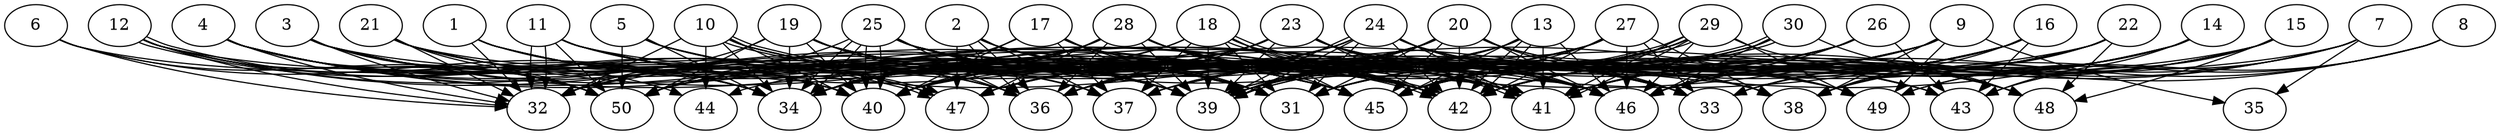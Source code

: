 // DAG automatically generated by daggen at Thu Oct  3 14:07:57 2019
// ./daggen --dot -n 50 --ccr 0.5 --fat 0.9 --regular 0.9 --density 0.9 --mindata 5242880 --maxdata 52428800 
digraph G {
  1 [size="33236992", alpha="0.05", expect_size="16618496"] 
  1 -> 31 [size ="16618496"]
  1 -> 32 [size ="16618496"]
  1 -> 36 [size ="16618496"]
  1 -> 39 [size ="16618496"]
  1 -> 40 [size ="16618496"]
  1 -> 45 [size ="16618496"]
  2 [size="46702592", alpha="0.08", expect_size="23351296"] 
  2 -> 31 [size ="23351296"]
  2 -> 36 [size ="23351296"]
  2 -> 36 [size ="23351296"]
  2 -> 37 [size ="23351296"]
  2 -> 42 [size ="23351296"]
  2 -> 46 [size ="23351296"]
  2 -> 47 [size ="23351296"]
  3 [size="97030144", alpha="0.06", expect_size="48515072"] 
  3 -> 32 [size ="48515072"]
  3 -> 36 [size ="48515072"]
  3 -> 40 [size ="48515072"]
  3 -> 41 [size ="48515072"]
  3 -> 44 [size ="48515072"]
  3 -> 45 [size ="48515072"]
  3 -> 46 [size ="48515072"]
  3 -> 50 [size ="48515072"]
  4 [size="52740096", alpha="0.19", expect_size="26370048"] 
  4 -> 32 [size ="26370048"]
  4 -> 34 [size ="26370048"]
  4 -> 37 [size ="26370048"]
  4 -> 39 [size ="26370048"]
  4 -> 40 [size ="26370048"]
  4 -> 42 [size ="26370048"]
  4 -> 45 [size ="26370048"]
  4 -> 47 [size ="26370048"]
  4 -> 50 [size ="26370048"]
  5 [size="98170880", alpha="0.14", expect_size="49085440"] 
  5 -> 34 [size ="49085440"]
  5 -> 37 [size ="49085440"]
  5 -> 39 [size ="49085440"]
  5 -> 45 [size ="49085440"]
  5 -> 49 [size ="49085440"]
  5 -> 50 [size ="49085440"]
  6 [size="38619136", alpha="0.06", expect_size="19309568"] 
  6 -> 32 [size ="19309568"]
  6 -> 34 [size ="19309568"]
  6 -> 42 [size ="19309568"]
  6 -> 50 [size ="19309568"]
  7 [size="62664704", alpha="0.15", expect_size="31332352"] 
  7 -> 33 [size ="31332352"]
  7 -> 35 [size ="31332352"]
  7 -> 40 [size ="31332352"]
  7 -> 41 [size ="31332352"]
  7 -> 42 [size ="31332352"]
  7 -> 49 [size ="31332352"]
  8 [size="16766976", alpha="0.09", expect_size="8383488"] 
  8 -> 38 [size ="8383488"]
  8 -> 42 [size ="8383488"]
  8 -> 46 [size ="8383488"]
  8 -> 49 [size ="8383488"]
  9 [size="63506432", alpha="0.02", expect_size="31753216"] 
  9 -> 31 [size ="31753216"]
  9 -> 35 [size ="31753216"]
  9 -> 37 [size ="31753216"]
  9 -> 38 [size ="31753216"]
  9 -> 39 [size ="31753216"]
  9 -> 41 [size ="31753216"]
  9 -> 42 [size ="31753216"]
  9 -> 44 [size ="31753216"]
  9 -> 45 [size ="31753216"]
  9 -> 49 [size ="31753216"]
  10 [size="69115904", alpha="0.05", expect_size="34557952"] 
  10 -> 31 [size ="34557952"]
  10 -> 32 [size ="34557952"]
  10 -> 34 [size ="34557952"]
  10 -> 39 [size ="34557952"]
  10 -> 40 [size ="34557952"]
  10 -> 42 [size ="34557952"]
  10 -> 42 [size ="34557952"]
  10 -> 44 [size ="34557952"]
  10 -> 45 [size ="34557952"]
  10 -> 46 [size ="34557952"]
  11 [size="57268224", alpha="0.02", expect_size="28634112"] 
  11 -> 32 [size ="28634112"]
  11 -> 32 [size ="28634112"]
  11 -> 36 [size ="28634112"]
  11 -> 42 [size ="28634112"]
  11 -> 45 [size ="28634112"]
  11 -> 46 [size ="28634112"]
  11 -> 47 [size ="28634112"]
  11 -> 49 [size ="28634112"]
  11 -> 50 [size ="28634112"]
  12 [size="78856192", alpha="0.18", expect_size="39428096"] 
  12 -> 31 [size ="39428096"]
  12 -> 32 [size ="39428096"]
  12 -> 34 [size ="39428096"]
  12 -> 39 [size ="39428096"]
  12 -> 42 [size ="39428096"]
  12 -> 47 [size ="39428096"]
  12 -> 47 [size ="39428096"]
  12 -> 50 [size ="39428096"]
  13 [size="19890176", alpha="0.20", expect_size="9945088"] 
  13 -> 39 [size ="9945088"]
  13 -> 40 [size ="9945088"]
  13 -> 41 [size ="9945088"]
  13 -> 42 [size ="9945088"]
  13 -> 42 [size ="9945088"]
  13 -> 45 [size ="9945088"]
  13 -> 46 [size ="9945088"]
  13 -> 47 [size ="9945088"]
  14 [size="49696768", alpha="0.07", expect_size="24848384"] 
  14 -> 33 [size ="24848384"]
  14 -> 38 [size ="24848384"]
  14 -> 41 [size ="24848384"]
  14 -> 42 [size ="24848384"]
  14 -> 43 [size ="24848384"]
  14 -> 45 [size ="24848384"]
  14 -> 46 [size ="24848384"]
  14 -> 47 [size ="24848384"]
  15 [size="46860288", alpha="0.06", expect_size="23430144"] 
  15 -> 41 [size ="23430144"]
  15 -> 42 [size ="23430144"]
  15 -> 43 [size ="23430144"]
  15 -> 46 [size ="23430144"]
  15 -> 48 [size ="23430144"]
  15 -> 50 [size ="23430144"]
  16 [size="19263488", alpha="0.17", expect_size="9631744"] 
  16 -> 31 [size ="9631744"]
  16 -> 34 [size ="9631744"]
  16 -> 37 [size ="9631744"]
  16 -> 38 [size ="9631744"]
  16 -> 41 [size ="9631744"]
  16 -> 42 [size ="9631744"]
  16 -> 43 [size ="9631744"]
  16 -> 45 [size ="9631744"]
  16 -> 46 [size ="9631744"]
  17 [size="49403904", alpha="0.04", expect_size="24701952"] 
  17 -> 31 [size ="24701952"]
  17 -> 34 [size ="24701952"]
  17 -> 37 [size ="24701952"]
  17 -> 38 [size ="24701952"]
  17 -> 39 [size ="24701952"]
  17 -> 40 [size ="24701952"]
  17 -> 41 [size ="24701952"]
  17 -> 42 [size ="24701952"]
  18 [size="25006080", alpha="0.06", expect_size="12503040"] 
  18 -> 31 [size ="12503040"]
  18 -> 34 [size ="12503040"]
  18 -> 37 [size ="12503040"]
  18 -> 39 [size ="12503040"]
  18 -> 40 [size ="12503040"]
  18 -> 41 [size ="12503040"]
  18 -> 41 [size ="12503040"]
  18 -> 42 [size ="12503040"]
  18 -> 45 [size ="12503040"]
  18 -> 46 [size ="12503040"]
  19 [size="68937728", alpha="0.17", expect_size="34468864"] 
  19 -> 31 [size ="34468864"]
  19 -> 32 [size ="34468864"]
  19 -> 33 [size ="34468864"]
  19 -> 34 [size ="34468864"]
  19 -> 36 [size ="34468864"]
  19 -> 39 [size ="34468864"]
  19 -> 40 [size ="34468864"]
  19 -> 41 [size ="34468864"]
  19 -> 42 [size ="34468864"]
  19 -> 45 [size ="34468864"]
  19 -> 46 [size ="34468864"]
  19 -> 50 [size ="34468864"]
  20 [size="79484928", alpha="0.11", expect_size="39742464"] 
  20 -> 31 [size ="39742464"]
  20 -> 33 [size ="39742464"]
  20 -> 34 [size ="39742464"]
  20 -> 36 [size ="39742464"]
  20 -> 37 [size ="39742464"]
  20 -> 39 [size ="39742464"]
  20 -> 40 [size ="39742464"]
  20 -> 42 [size ="39742464"]
  20 -> 43 [size ="39742464"]
  20 -> 45 [size ="39742464"]
  20 -> 46 [size ="39742464"]
  20 -> 48 [size ="39742464"]
  20 -> 50 [size ="39742464"]
  21 [size="101521408", alpha="0.10", expect_size="50760704"] 
  21 -> 32 [size ="50760704"]
  21 -> 34 [size ="50760704"]
  21 -> 38 [size ="50760704"]
  21 -> 39 [size ="50760704"]
  21 -> 40 [size ="50760704"]
  21 -> 41 [size ="50760704"]
  21 -> 50 [size ="50760704"]
  22 [size="14331904", alpha="0.16", expect_size="7165952"] 
  22 -> 32 [size ="7165952"]
  22 -> 33 [size ="7165952"]
  22 -> 38 [size ="7165952"]
  22 -> 39 [size ="7165952"]
  22 -> 45 [size ="7165952"]
  22 -> 46 [size ="7165952"]
  22 -> 48 [size ="7165952"]
  23 [size="97421312", alpha="0.01", expect_size="48710656"] 
  23 -> 32 [size ="48710656"]
  23 -> 33 [size ="48710656"]
  23 -> 34 [size ="48710656"]
  23 -> 36 [size ="48710656"]
  23 -> 38 [size ="48710656"]
  23 -> 39 [size ="48710656"]
  23 -> 40 [size ="48710656"]
  23 -> 41 [size ="48710656"]
  23 -> 42 [size ="48710656"]
  23 -> 46 [size ="48710656"]
  23 -> 48 [size ="48710656"]
  23 -> 50 [size ="48710656"]
  24 [size="95154176", alpha="0.15", expect_size="47577088"] 
  24 -> 31 [size ="47577088"]
  24 -> 33 [size ="47577088"]
  24 -> 34 [size ="47577088"]
  24 -> 36 [size ="47577088"]
  24 -> 39 [size ="47577088"]
  24 -> 39 [size ="47577088"]
  24 -> 40 [size ="47577088"]
  24 -> 41 [size ="47577088"]
  24 -> 42 [size ="47577088"]
  24 -> 46 [size ="47577088"]
  24 -> 47 [size ="47577088"]
  24 -> 49 [size ="47577088"]
  25 [size="34879488", alpha="0.07", expect_size="17439744"] 
  25 -> 33 [size ="17439744"]
  25 -> 34 [size ="17439744"]
  25 -> 34 [size ="17439744"]
  25 -> 36 [size ="17439744"]
  25 -> 39 [size ="17439744"]
  25 -> 40 [size ="17439744"]
  25 -> 40 [size ="17439744"]
  25 -> 41 [size ="17439744"]
  25 -> 42 [size ="17439744"]
  25 -> 43 [size ="17439744"]
  25 -> 46 [size ="17439744"]
  25 -> 50 [size ="17439744"]
  26 [size="62904320", alpha="0.05", expect_size="31452160"] 
  26 -> 31 [size ="31452160"]
  26 -> 36 [size ="31452160"]
  26 -> 39 [size ="31452160"]
  26 -> 42 [size ="31452160"]
  26 -> 43 [size ="31452160"]
  26 -> 45 [size ="31452160"]
  26 -> 46 [size ="31452160"]
  27 [size="47886336", alpha="0.15", expect_size="23943168"] 
  27 -> 33 [size ="23943168"]
  27 -> 34 [size ="23943168"]
  27 -> 36 [size ="23943168"]
  27 -> 38 [size ="23943168"]
  27 -> 39 [size ="23943168"]
  27 -> 42 [size ="23943168"]
  27 -> 45 [size ="23943168"]
  27 -> 46 [size ="23943168"]
  27 -> 47 [size ="23943168"]
  28 [size="67536896", alpha="0.05", expect_size="33768448"] 
  28 -> 32 [size ="33768448"]
  28 -> 34 [size ="33768448"]
  28 -> 36 [size ="33768448"]
  28 -> 38 [size ="33768448"]
  28 -> 39 [size ="33768448"]
  28 -> 40 [size ="33768448"]
  28 -> 41 [size ="33768448"]
  28 -> 42 [size ="33768448"]
  28 -> 43 [size ="33768448"]
  28 -> 45 [size ="33768448"]
  28 -> 46 [size ="33768448"]
  28 -> 47 [size ="33768448"]
  29 [size="95049728", alpha="0.07", expect_size="47524864"] 
  29 -> 31 [size ="47524864"]
  29 -> 34 [size ="47524864"]
  29 -> 36 [size ="47524864"]
  29 -> 39 [size ="47524864"]
  29 -> 39 [size ="47524864"]
  29 -> 41 [size ="47524864"]
  29 -> 41 [size ="47524864"]
  29 -> 45 [size ="47524864"]
  29 -> 46 [size ="47524864"]
  29 -> 47 [size ="47524864"]
  29 -> 48 [size ="47524864"]
  29 -> 49 [size ="47524864"]
  30 [size="81889280", alpha="0.02", expect_size="40944640"] 
  30 -> 31 [size ="40944640"]
  30 -> 36 [size ="40944640"]
  30 -> 39 [size ="40944640"]
  30 -> 39 [size ="40944640"]
  30 -> 45 [size ="40944640"]
  30 -> 46 [size ="40944640"]
  30 -> 48 [size ="40944640"]
  31 [size="40077312", alpha="0.06", expect_size="20038656"] 
  32 [size="86734848", alpha="0.05", expect_size="43367424"] 
  33 [size="69341184", alpha="0.05", expect_size="34670592"] 
  34 [size="74436608", alpha="0.14", expect_size="37218304"] 
  35 [size="49905664", alpha="0.11", expect_size="24952832"] 
  36 [size="83435520", alpha="0.10", expect_size="41717760"] 
  37 [size="14415872", alpha="0.16", expect_size="7207936"] 
  38 [size="83769344", alpha="0.06", expect_size="41884672"] 
  39 [size="14663680", alpha="0.09", expect_size="7331840"] 
  40 [size="48861184", alpha="0.06", expect_size="24430592"] 
  41 [size="56252416", alpha="0.02", expect_size="28126208"] 
  42 [size="83619840", alpha="0.19", expect_size="41809920"] 
  43 [size="10586112", alpha="0.14", expect_size="5293056"] 
  44 [size="35307520", alpha="0.08", expect_size="17653760"] 
  45 [size="102619136", alpha="0.06", expect_size="51309568"] 
  46 [size="60153856", alpha="0.16", expect_size="30076928"] 
  47 [size="11065344", alpha="0.14", expect_size="5532672"] 
  48 [size="88641536", alpha="0.03", expect_size="44320768"] 
  49 [size="24285184", alpha="0.11", expect_size="12142592"] 
  50 [size="65198080", alpha="0.14", expect_size="32599040"] 
}
